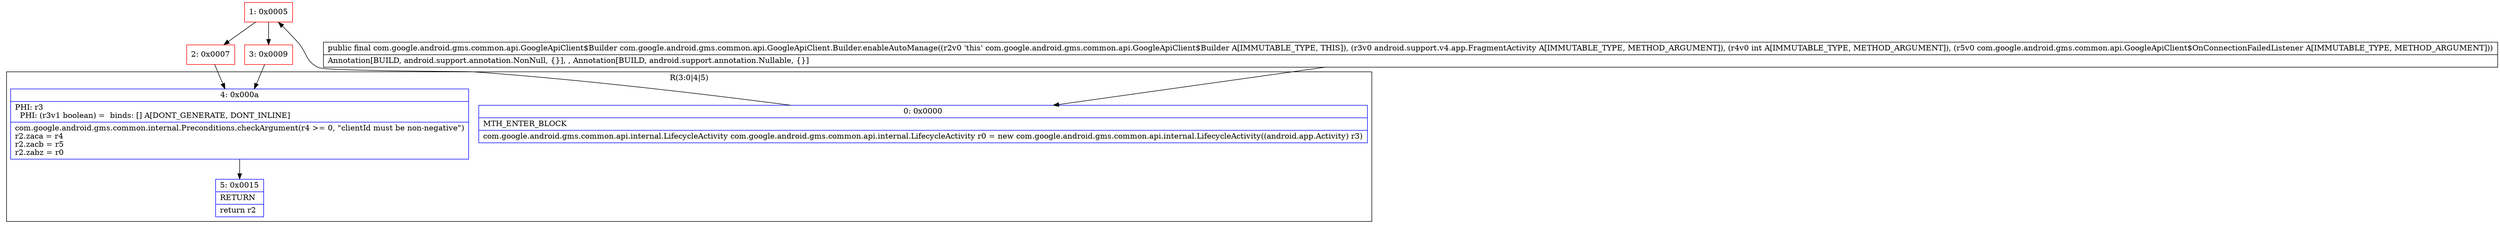 digraph "CFG forcom.google.android.gms.common.api.GoogleApiClient.Builder.enableAutoManage(Landroid\/support\/v4\/app\/FragmentActivity;ILcom\/google\/android\/gms\/common\/api\/GoogleApiClient$OnConnectionFailedListener;)Lcom\/google\/android\/gms\/common\/api\/GoogleApiClient$Builder;" {
subgraph cluster_Region_1342780411 {
label = "R(3:0|4|5)";
node [shape=record,color=blue];
Node_0 [shape=record,label="{0\:\ 0x0000|MTH_ENTER_BLOCK\l|com.google.android.gms.common.api.internal.LifecycleActivity com.google.android.gms.common.api.internal.LifecycleActivity r0 = new com.google.android.gms.common.api.internal.LifecycleActivity((android.app.Activity) r3)\l}"];
Node_4 [shape=record,label="{4\:\ 0x000a|PHI: r3 \l  PHI: (r3v1 boolean) =  binds: [] A[DONT_GENERATE, DONT_INLINE]\l|com.google.android.gms.common.internal.Preconditions.checkArgument(r4 \>= 0, \"clientId must be non\-negative\")\lr2.zaca = r4\lr2.zacb = r5\lr2.zabz = r0\l}"];
Node_5 [shape=record,label="{5\:\ 0x0015|RETURN\l|return r2\l}"];
}
Node_1 [shape=record,color=red,label="{1\:\ 0x0005}"];
Node_2 [shape=record,color=red,label="{2\:\ 0x0007}"];
Node_3 [shape=record,color=red,label="{3\:\ 0x0009}"];
MethodNode[shape=record,label="{public final com.google.android.gms.common.api.GoogleApiClient$Builder com.google.android.gms.common.api.GoogleApiClient.Builder.enableAutoManage((r2v0 'this' com.google.android.gms.common.api.GoogleApiClient$Builder A[IMMUTABLE_TYPE, THIS]), (r3v0 android.support.v4.app.FragmentActivity A[IMMUTABLE_TYPE, METHOD_ARGUMENT]), (r4v0 int A[IMMUTABLE_TYPE, METHOD_ARGUMENT]), (r5v0 com.google.android.gms.common.api.GoogleApiClient$OnConnectionFailedListener A[IMMUTABLE_TYPE, METHOD_ARGUMENT]))  | Annotation[BUILD, android.support.annotation.NonNull, \{\}], , Annotation[BUILD, android.support.annotation.Nullable, \{\}]\l}"];
MethodNode -> Node_0;
Node_0 -> Node_1;
Node_4 -> Node_5;
Node_1 -> Node_2;
Node_1 -> Node_3;
Node_2 -> Node_4;
Node_3 -> Node_4;
}


